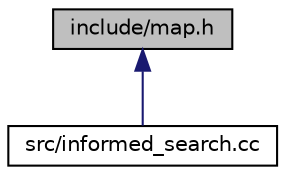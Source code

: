 digraph "include/map.h"
{
 // LATEX_PDF_SIZE
  edge [fontname="Helvetica",fontsize="10",labelfontname="Helvetica",labelfontsize="10"];
  node [fontname="Helvetica",fontsize="10",shape=record];
  Node1 [label="include/map.h",height=0.2,width=0.4,color="black", fillcolor="grey75", style="filled", fontcolor="black",tooltip="This file contains the implementation of the map class."];
  Node1 -> Node2 [dir="back",color="midnightblue",fontsize="10",style="solid"];
  Node2 [label="src/informed_search.cc",height=0.2,width=0.4,color="black", fillcolor="white", style="filled",URL="$informed__search_8cc.html",tooltip="This file contains the implementation of the informed search algorithm."];
}
